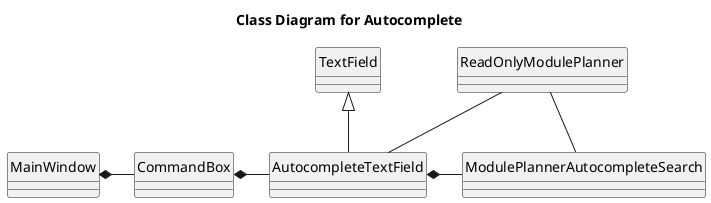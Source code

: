 @startuml
hide circle
title Class Diagram for Autocomplete
class MainWindow
class CommandBox
class AutocompleteTextField
class ModulePlannerAutocompleteSearch
class TextField
class ReadOnlyModulePlanner

TextField <|-- AutocompleteTextField
CommandBox *- AutocompleteTextField
MainWindow *- CommandBox
AutocompleteTextField *- ModulePlannerAutocompleteSearch
ReadOnlyModulePlanner -- AutocompleteTextField
ReadOnlyModulePlanner -- ModulePlannerAutocompleteSearch

@enduml